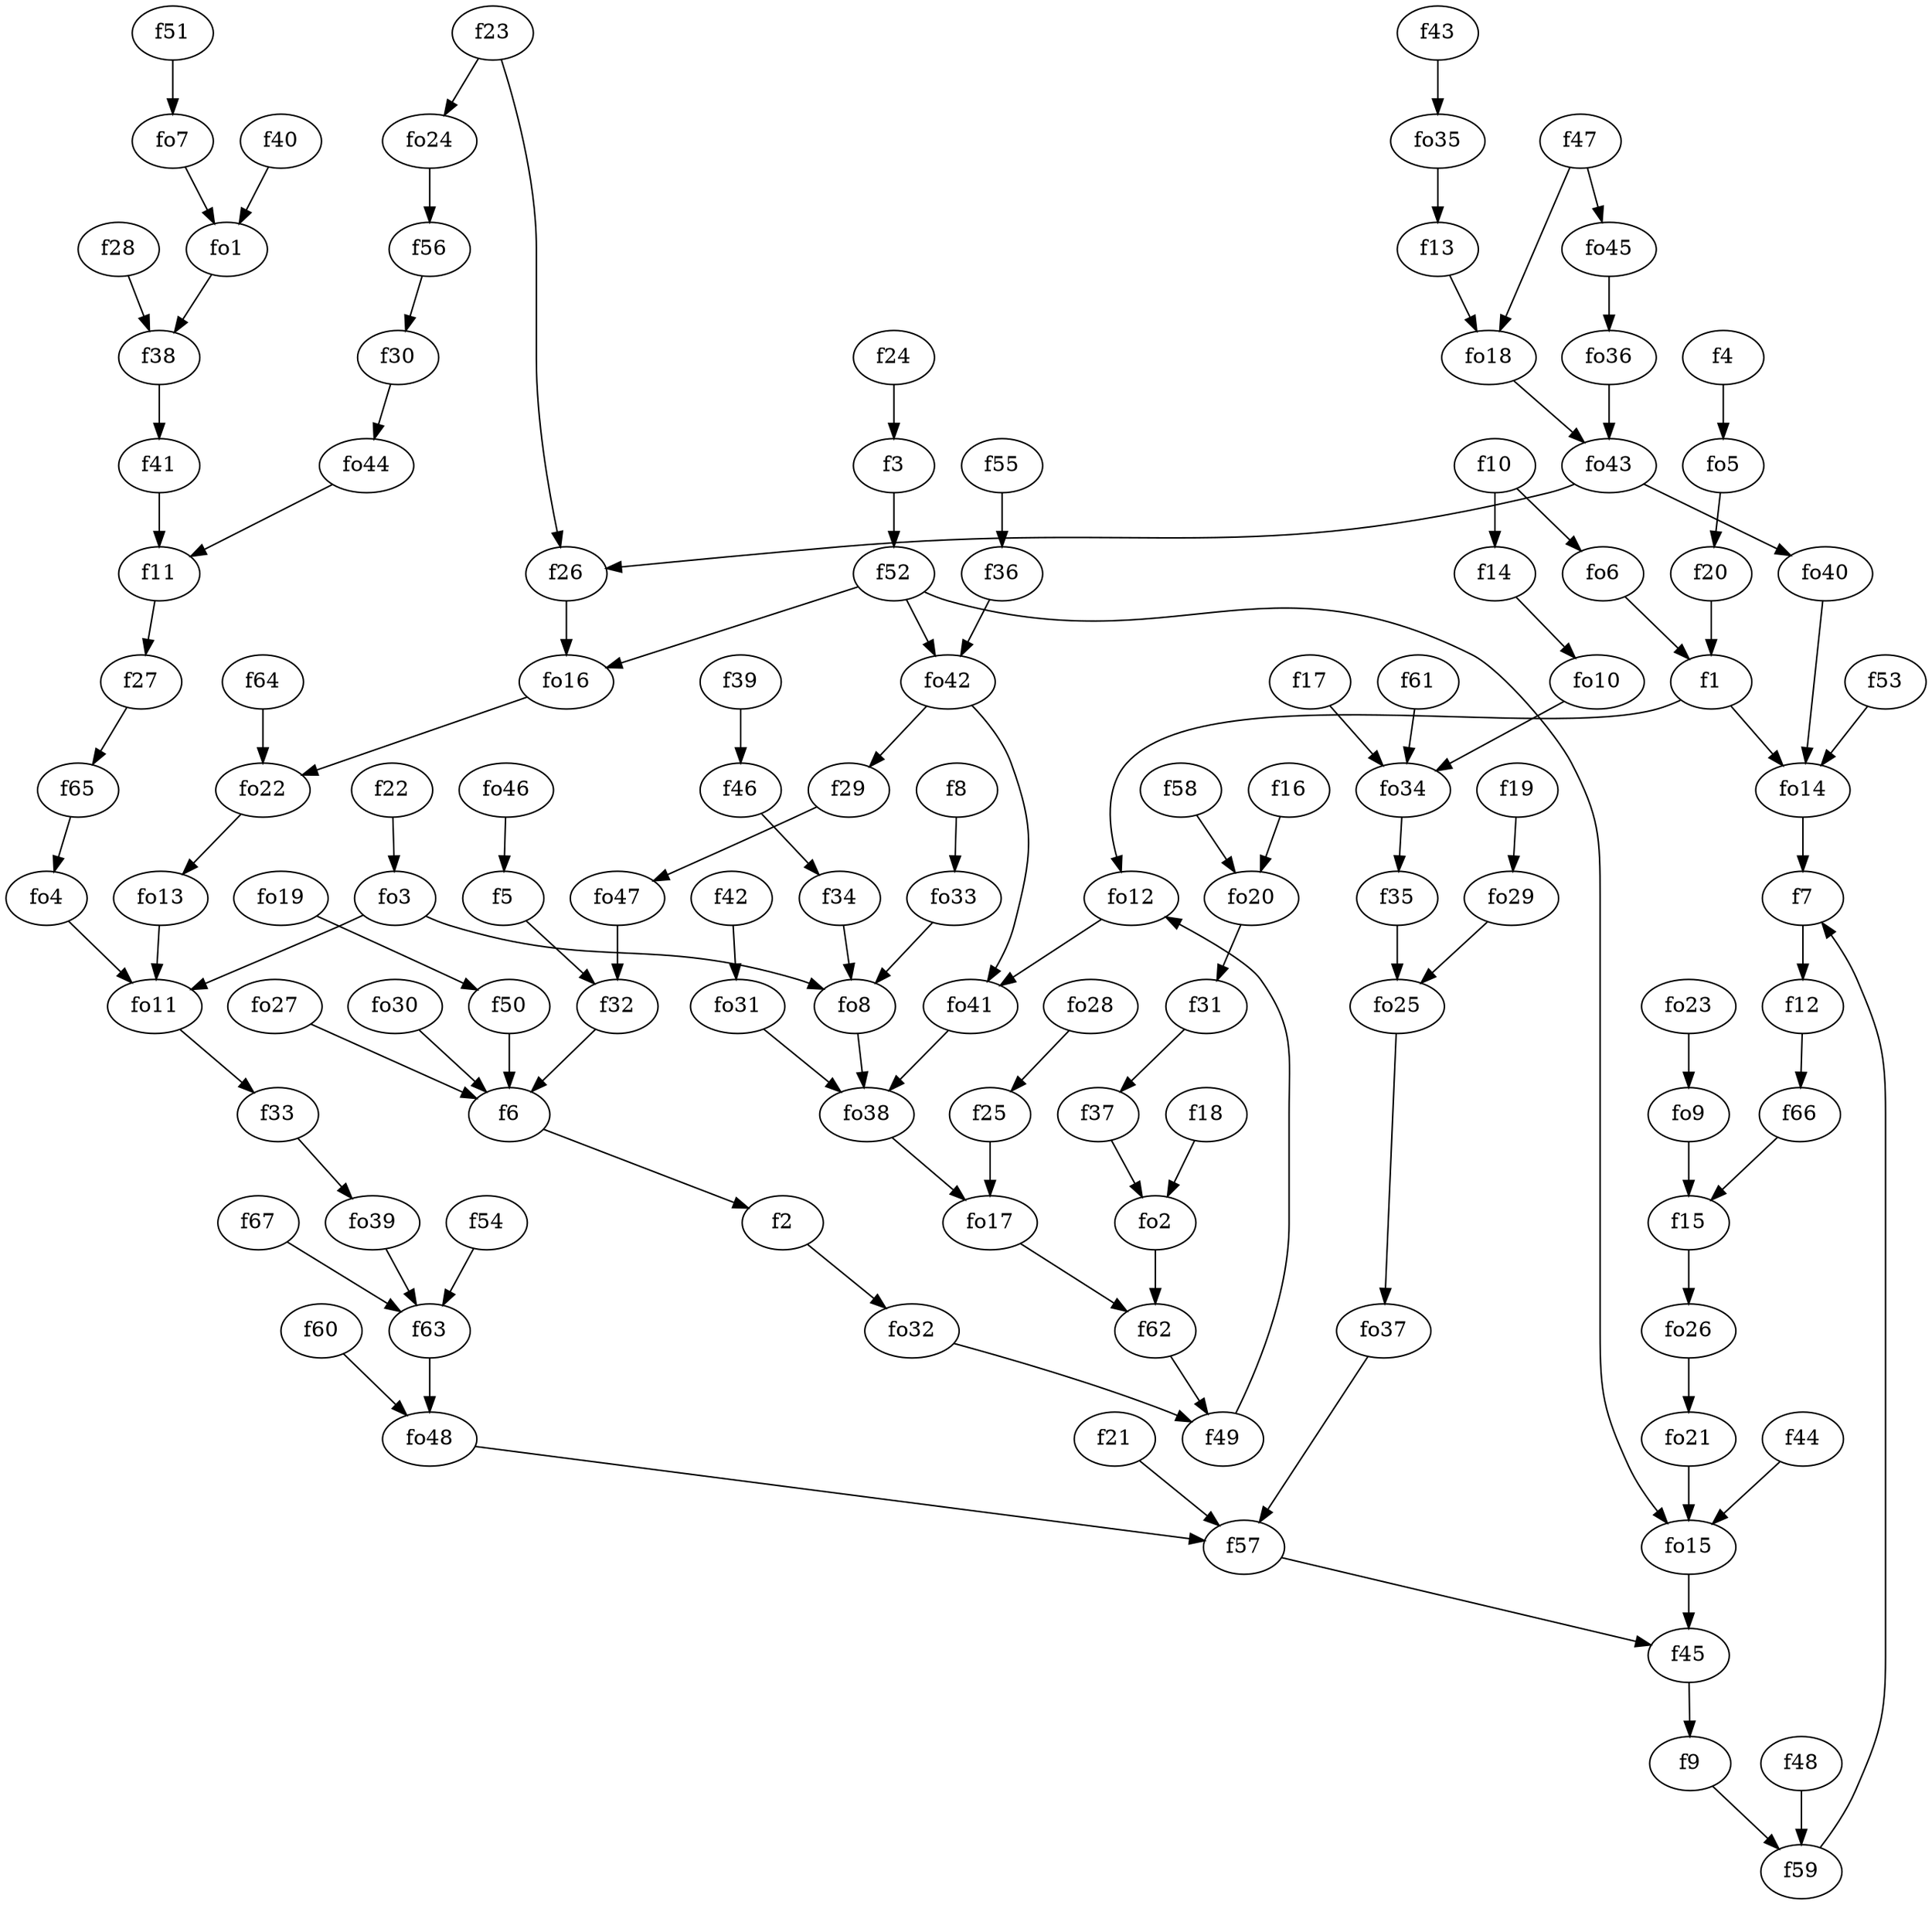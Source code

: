 strict digraph  {
f1;
f2;
f3;
f4;
f5;
f6;
f7;
f8;
f9;
f10;
f11;
f12;
f13;
f14;
f15;
f16;
f17;
f18;
f19;
f20;
f21;
f22;
f23;
f24;
f25;
f26;
f27;
f28;
f29;
f30;
f31;
f32;
f33;
f34;
f35;
f36;
f37;
f38;
f39;
f40;
f41;
f42;
f43;
f44;
f45;
f46;
f47;
f48;
f49;
f50;
f51;
f52;
f53;
f54;
f55;
f56;
f57;
f58;
f59;
f60;
f61;
f62;
f63;
f64;
f65;
f66;
f67;
fo1;
fo2;
fo3;
fo4;
fo5;
fo6;
fo7;
fo8;
fo9;
fo10;
fo11;
fo12;
fo13;
fo14;
fo15;
fo16;
fo17;
fo18;
fo19;
fo20;
fo21;
fo22;
fo23;
fo24;
fo25;
fo26;
fo27;
fo28;
fo29;
fo30;
fo31;
fo32;
fo33;
fo34;
fo35;
fo36;
fo37;
fo38;
fo39;
fo40;
fo41;
fo42;
fo43;
fo44;
fo45;
fo46;
fo47;
fo48;
f1 -> fo14  [weight=2];
f1 -> fo12  [weight=2];
f2 -> fo32  [weight=2];
f3 -> f52  [weight=2];
f4 -> fo5  [weight=2];
f5 -> f32  [weight=2];
f6 -> f2  [weight=2];
f7 -> f12  [weight=2];
f8 -> fo33  [weight=2];
f9 -> f59  [weight=2];
f10 -> f14  [weight=2];
f10 -> fo6  [weight=2];
f11 -> f27  [weight=2];
f12 -> f66  [weight=2];
f13 -> fo18  [weight=2];
f14 -> fo10  [weight=2];
f15 -> fo26  [weight=2];
f16 -> fo20  [weight=2];
f17 -> fo34  [weight=2];
f18 -> fo2  [weight=2];
f19 -> fo29  [weight=2];
f20 -> f1  [weight=2];
f21 -> f57  [weight=2];
f22 -> fo3  [weight=2];
f23 -> f26  [weight=2];
f23 -> fo24  [weight=2];
f24 -> f3  [weight=2];
f25 -> fo17  [weight=2];
f26 -> fo16  [weight=2];
f27 -> f65  [weight=2];
f28 -> f38  [weight=2];
f29 -> fo47  [weight=2];
f30 -> fo44  [weight=2];
f31 -> f37  [weight=2];
f32 -> f6  [weight=2];
f33 -> fo39  [weight=2];
f34 -> fo8  [weight=2];
f35 -> fo25  [weight=2];
f36 -> fo42  [weight=2];
f37 -> fo2  [weight=2];
f38 -> f41  [weight=2];
f39 -> f46  [weight=2];
f40 -> fo1  [weight=2];
f41 -> f11  [weight=2];
f42 -> fo31  [weight=2];
f43 -> fo35  [weight=2];
f44 -> fo15  [weight=2];
f45 -> f9  [weight=2];
f46 -> f34  [weight=2];
f47 -> fo45  [weight=2];
f47 -> fo18  [weight=2];
f48 -> f59  [weight=2];
f49 -> fo12  [weight=2];
f50 -> f6  [weight=2];
f51 -> fo7  [weight=2];
f52 -> fo15  [weight=2];
f52 -> fo42  [weight=2];
f52 -> fo16  [weight=2];
f53 -> fo14  [weight=2];
f54 -> f63  [weight=2];
f55 -> f36  [weight=2];
f56 -> f30  [weight=2];
f57 -> f45  [weight=2];
f58 -> fo20  [weight=2];
f59 -> f7  [weight=2];
f60 -> fo48  [weight=2];
f61 -> fo34  [weight=2];
f62 -> f49  [weight=2];
f63 -> fo48  [weight=2];
f64 -> fo22  [weight=2];
f65 -> fo4  [weight=2];
f66 -> f15  [weight=2];
f67 -> f63  [weight=2];
fo1 -> f38  [weight=2];
fo2 -> f62  [weight=2];
fo3 -> fo8  [weight=2];
fo3 -> fo11  [weight=2];
fo4 -> fo11  [weight=2];
fo5 -> f20  [weight=2];
fo6 -> f1  [weight=2];
fo7 -> fo1  [weight=2];
fo8 -> fo38  [weight=2];
fo9 -> f15  [weight=2];
fo10 -> fo34  [weight=2];
fo11 -> f33  [weight=2];
fo12 -> fo41  [weight=2];
fo13 -> fo11  [weight=2];
fo14 -> f7  [weight=2];
fo15 -> f45  [weight=2];
fo16 -> fo22  [weight=2];
fo17 -> f62  [weight=2];
fo18 -> fo43  [weight=2];
fo19 -> f50  [weight=2];
fo20 -> f31  [weight=2];
fo21 -> fo15  [weight=2];
fo22 -> fo13  [weight=2];
fo23 -> fo9  [weight=2];
fo24 -> f56  [weight=2];
fo25 -> fo37  [weight=2];
fo26 -> fo21  [weight=2];
fo27 -> f6  [weight=2];
fo28 -> f25  [weight=2];
fo29 -> fo25  [weight=2];
fo30 -> f6  [weight=2];
fo31 -> fo38  [weight=2];
fo32 -> f49  [weight=2];
fo33 -> fo8  [weight=2];
fo34 -> f35  [weight=2];
fo35 -> f13  [weight=2];
fo36 -> fo43  [weight=2];
fo37 -> f57  [weight=2];
fo38 -> fo17  [weight=2];
fo39 -> f63  [weight=2];
fo40 -> fo14  [weight=2];
fo41 -> fo38  [weight=2];
fo42 -> f29  [weight=2];
fo42 -> fo41  [weight=2];
fo43 -> fo40  [weight=2];
fo43 -> f26  [weight=2];
fo44 -> f11  [weight=2];
fo45 -> fo36  [weight=2];
fo46 -> f5  [weight=2];
fo47 -> f32  [weight=2];
fo48 -> f57  [weight=2];
}
